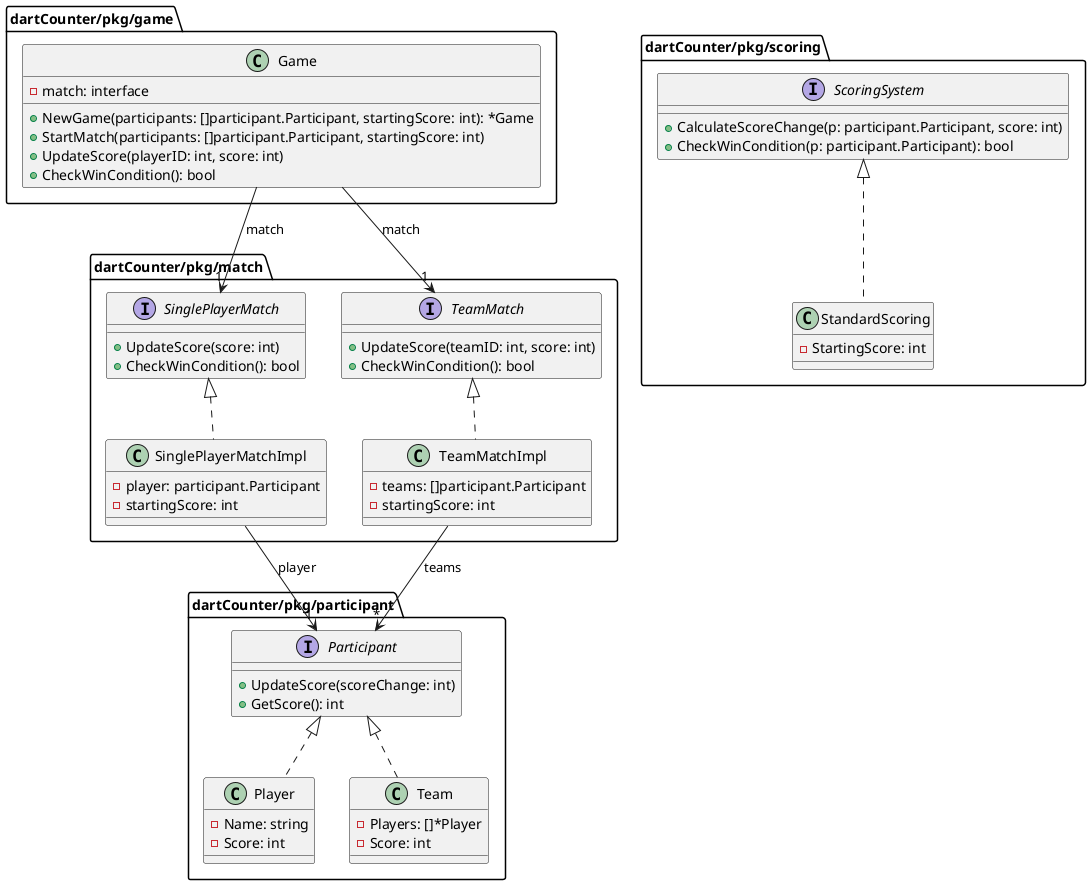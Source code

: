 @startuml

package "dartCounter/pkg/game" {
    class Game {
        - match: interface
        + NewGame(participants: []participant.Participant, startingScore: int): *Game
        + StartMatch(participants: []participant.Participant, startingScore: int)
        + UpdateScore(playerID: int, score: int)
        + CheckWinCondition(): bool
    }
}

package "dartCounter/pkg/match" {
    interface SinglePlayerMatch {
        + UpdateScore(score: int)
        + CheckWinCondition(): bool
    }

    interface TeamMatch {
        + UpdateScore(teamID: int, score: int)
        + CheckWinCondition(): bool
    }

    class SinglePlayerMatchImpl {
        - player: participant.Participant
        - startingScore: int
    }

    class TeamMatchImpl {
        - teams: []participant.Participant
        - startingScore: int
    }

    SinglePlayerMatch <|.. SinglePlayerMatchImpl
    TeamMatch <|.. TeamMatchImpl
}

package "dartCounter/pkg/participant" {
    interface Participant {
        + UpdateScore(scoreChange: int)
        + GetScore(): int
    }

    class Player {
        - Name: string
        - Score: int
    }

    class Team {
        - Players: []*Player
        - Score: int
    }

    Participant <|.. Player
    Participant <|.. Team
}

package "dartCounter/pkg/scoring" {
    interface ScoringSystem {
        + CalculateScoreChange(p: participant.Participant, score: int)
        + CheckWinCondition(p: participant.Participant): bool
    }

    class StandardScoring {
        - StartingScore: int
    }

    ScoringSystem <|.. StandardScoring
}

Game --> "1" SinglePlayerMatch : match
Game --> "1" TeamMatch : match
SinglePlayerMatchImpl --> "1" Participant : player
TeamMatchImpl --> "*" Participant : teams

@enduml
